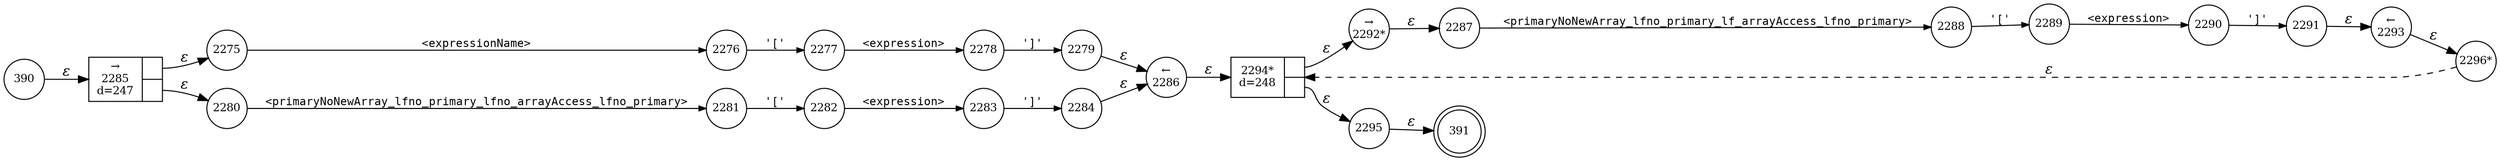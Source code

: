 digraph ATN {
rankdir=LR;
s391[fontsize=11, label="391", shape=doublecircle, fixedsize=true, width=.6];
s2275[fontsize=11,label="2275", shape=circle, fixedsize=true, width=.55, peripheries=1];
s2276[fontsize=11,label="2276", shape=circle, fixedsize=true, width=.55, peripheries=1];
s2277[fontsize=11,label="2277", shape=circle, fixedsize=true, width=.55, peripheries=1];
s390[fontsize=11,label="390", shape=circle, fixedsize=true, width=.55, peripheries=1];
s2278[fontsize=11,label="2278", shape=circle, fixedsize=true, width=.55, peripheries=1];
s2279[fontsize=11,label="2279", shape=circle, fixedsize=true, width=.55, peripheries=1];
s2280[fontsize=11,label="2280", shape=circle, fixedsize=true, width=.55, peripheries=1];
s2281[fontsize=11,label="2281", shape=circle, fixedsize=true, width=.55, peripheries=1];
s2282[fontsize=11,label="2282", shape=circle, fixedsize=true, width=.55, peripheries=1];
s2283[fontsize=11,label="2283", shape=circle, fixedsize=true, width=.55, peripheries=1];
s2284[fontsize=11,label="2284", shape=circle, fixedsize=true, width=.55, peripheries=1];
s2285[fontsize=11,label="{&rarr;\n2285\nd=247|{<p0>|<p1>}}", shape=record, fixedsize=false, peripheries=1];
s2286[fontsize=11,label="&larr;\n2286", shape=circle, fixedsize=true, width=.55, peripheries=1];
s2287[fontsize=11,label="2287", shape=circle, fixedsize=true, width=.55, peripheries=1];
s2288[fontsize=11,label="2288", shape=circle, fixedsize=true, width=.55, peripheries=1];
s2289[fontsize=11,label="2289", shape=circle, fixedsize=true, width=.55, peripheries=1];
s2290[fontsize=11,label="2290", shape=circle, fixedsize=true, width=.55, peripheries=1];
s2291[fontsize=11,label="2291", shape=circle, fixedsize=true, width=.55, peripheries=1];
s2292[fontsize=11,label="&rarr;\n2292*", shape=circle, fixedsize=true, width=.55, peripheries=1];
s2293[fontsize=11,label="&larr;\n2293", shape=circle, fixedsize=true, width=.55, peripheries=1];
s2294[fontsize=11,label="{2294*\nd=248|{<p0>|<p1>}}", shape=record, fixedsize=false, peripheries=1];
s2295[fontsize=11,label="2295", shape=circle, fixedsize=true, width=.55, peripheries=1];
s2296[fontsize=11,label="2296*", shape=circle, fixedsize=true, width=.55, peripheries=1];
s390 -> s2285 [fontname="Times-Italic", label="&epsilon;"];
s2285:p0 -> s2275 [fontname="Times-Italic", label="&epsilon;"];
s2285:p1 -> s2280 [fontname="Times-Italic", label="&epsilon;"];
s2275 -> s2276 [fontsize=11, fontname="Courier", arrowsize=.7, label = "<expressionName>", arrowhead = normal];
s2280 -> s2281 [fontsize=11, fontname="Courier", arrowsize=.7, label = "<primaryNoNewArray_lfno_primary_lfno_arrayAccess_lfno_primary>", arrowhead = normal];
s2276 -> s2277 [fontsize=11, fontname="Courier", arrowsize=.7, label = "'['", arrowhead = normal];
s2281 -> s2282 [fontsize=11, fontname="Courier", arrowsize=.7, label = "'['", arrowhead = normal];
s2277 -> s2278 [fontsize=11, fontname="Courier", arrowsize=.7, label = "<expression>", arrowhead = normal];
s2282 -> s2283 [fontsize=11, fontname="Courier", arrowsize=.7, label = "<expression>", arrowhead = normal];
s2278 -> s2279 [fontsize=11, fontname="Courier", arrowsize=.7, label = "']'", arrowhead = normal];
s2283 -> s2284 [fontsize=11, fontname="Courier", arrowsize=.7, label = "']'", arrowhead = normal];
s2279 -> s2286 [fontname="Times-Italic", label="&epsilon;"];
s2284 -> s2286 [fontname="Times-Italic", label="&epsilon;"];
s2286 -> s2294 [fontname="Times-Italic", label="&epsilon;"];
s2294:p0 -> s2292 [fontname="Times-Italic", label="&epsilon;"];
s2294:p1 -> s2295 [fontname="Times-Italic", label="&epsilon;"];
s2292 -> s2287 [fontname="Times-Italic", label="&epsilon;"];
s2295 -> s391 [fontname="Times-Italic", label="&epsilon;"];
s2287 -> s2288 [fontsize=11, fontname="Courier", arrowsize=.7, label = "<primaryNoNewArray_lfno_primary_lf_arrayAccess_lfno_primary>", arrowhead = normal];
s2288 -> s2289 [fontsize=11, fontname="Courier", arrowsize=.7, label = "'['", arrowhead = normal];
s2289 -> s2290 [fontsize=11, fontname="Courier", arrowsize=.7, label = "<expression>", arrowhead = normal];
s2290 -> s2291 [fontsize=11, fontname="Courier", arrowsize=.7, label = "']'", arrowhead = normal];
s2291 -> s2293 [fontname="Times-Italic", label="&epsilon;"];
s2293 -> s2296 [fontname="Times-Italic", label="&epsilon;"];
s2296 -> s2294 [fontname="Times-Italic", label="&epsilon;", style="dashed"];
}